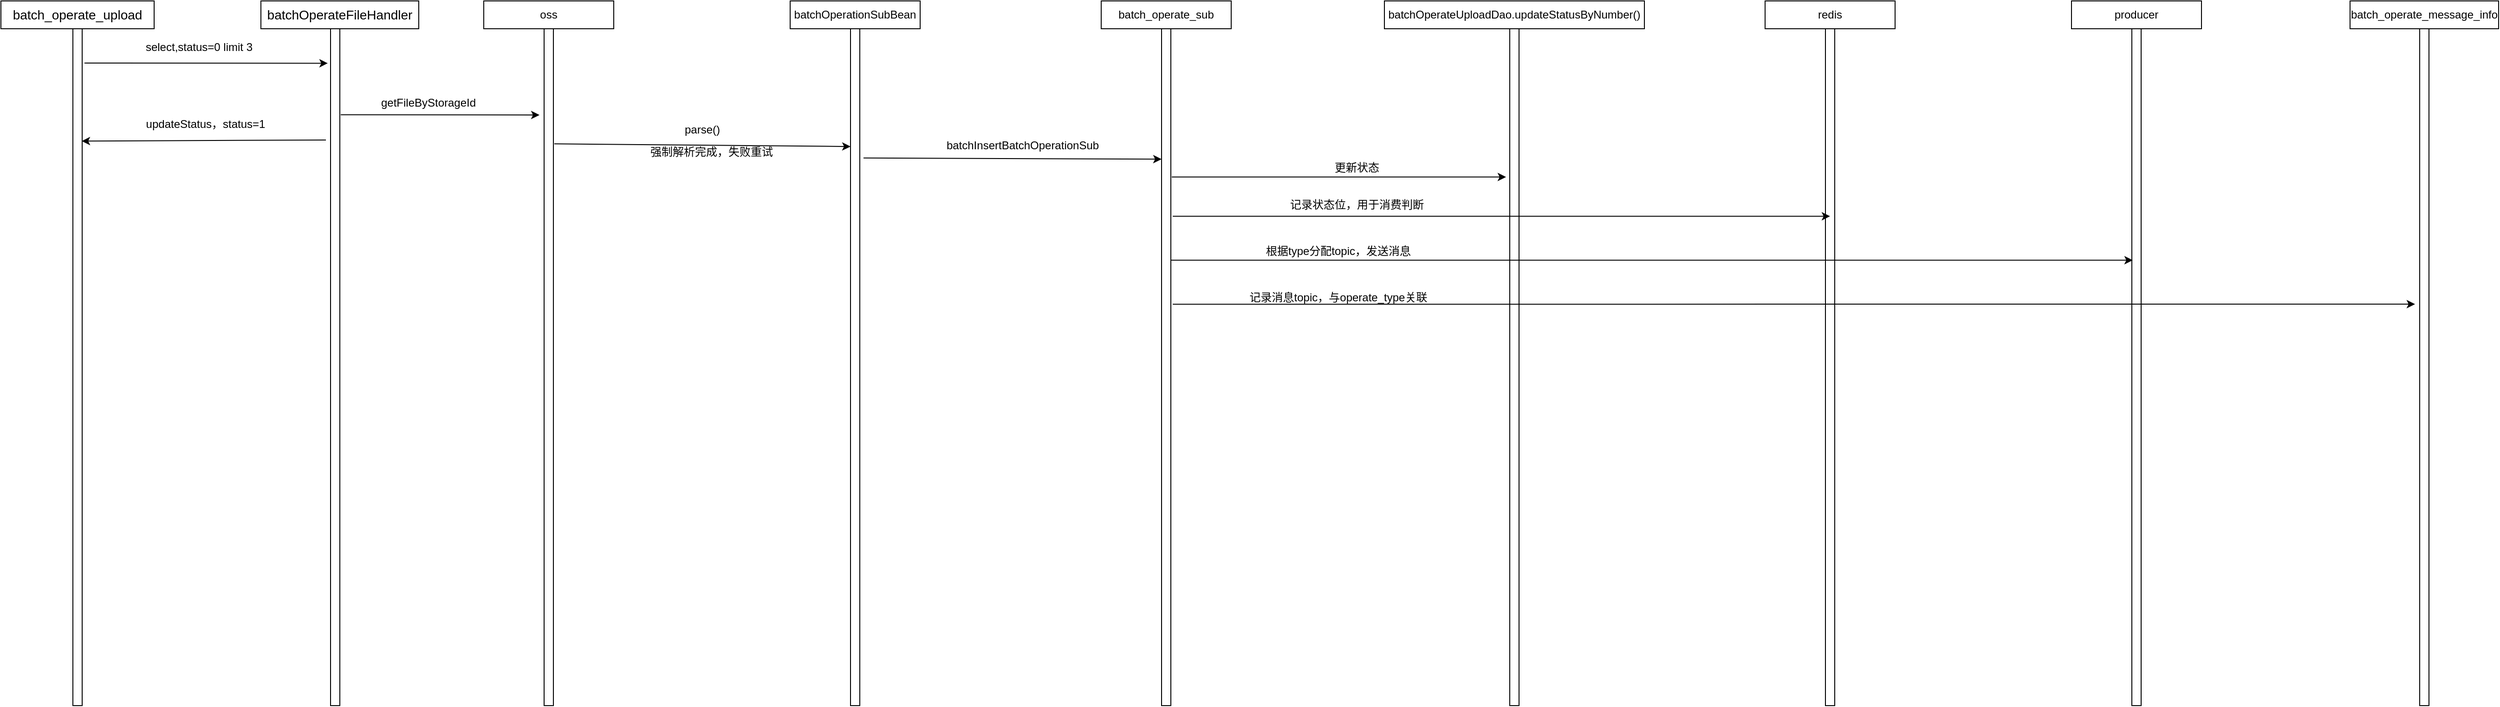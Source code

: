 <mxfile version="14.2.9" type="github">
  <diagram id="SzrN_A2-p0zhfCpZQCAm" name="Page-1">
    <mxGraphModel dx="4916" dy="679" grid="1" gridSize="10" guides="1" tooltips="1" connect="1" arrows="1" fold="1" page="1" pageScale="1" pageWidth="3300" pageHeight="4681" math="0" shadow="0">
      <root>
        <mxCell id="0" />
        <mxCell id="1" parent="0" />
        <mxCell id="zBDOj5Wmzki5_jdscD6F-1" value="&lt;span style=&quot;font-size: 14px&quot;&gt;batchOperateFileHandler&lt;/span&gt;" style="rounded=0;whiteSpace=wrap;html=1;" parent="1" vertex="1">
          <mxGeometry x="100" y="50" width="170" height="30" as="geometry" />
        </mxCell>
        <mxCell id="zBDOj5Wmzki5_jdscD6F-2" value="" style="rounded=0;whiteSpace=wrap;html=1;" parent="1" vertex="1">
          <mxGeometry x="175" y="80" width="10" height="730" as="geometry" />
        </mxCell>
        <mxCell id="zBDOj5Wmzki5_jdscD6F-3" value="batchOperationSubBean" style="rounded=0;whiteSpace=wrap;html=1;" parent="1" vertex="1">
          <mxGeometry x="670" y="50" width="140" height="30" as="geometry" />
        </mxCell>
        <mxCell id="zBDOj5Wmzki5_jdscD6F-4" value="" style="rounded=0;whiteSpace=wrap;html=1;" parent="1" vertex="1">
          <mxGeometry x="735" y="80" width="10" height="730" as="geometry" />
        </mxCell>
        <mxCell id="zBDOj5Wmzki5_jdscD6F-5" value="batch_operate_sub" style="rounded=0;whiteSpace=wrap;html=1;" parent="1" vertex="1">
          <mxGeometry x="1005" y="50" width="140" height="30" as="geometry" />
        </mxCell>
        <mxCell id="zBDOj5Wmzki5_jdscD6F-6" value="" style="rounded=0;whiteSpace=wrap;html=1;" parent="1" vertex="1">
          <mxGeometry x="1070" y="80" width="10" height="730" as="geometry" />
        </mxCell>
        <mxCell id="zBDOj5Wmzki5_jdscD6F-7" value="" style="endArrow=classic;html=1;entryX=-0.3;entryY=0.051;entryDx=0;entryDy=0;entryPerimeter=0;" parent="1" target="zBDOj5Wmzki5_jdscD6F-2" edge="1">
          <mxGeometry width="50" height="50" relative="1" as="geometry">
            <mxPoint x="-90" y="117" as="sourcePoint" />
            <mxPoint x="149" y="117.23" as="targetPoint" />
          </mxGeometry>
        </mxCell>
        <mxCell id="zBDOj5Wmzki5_jdscD6F-8" value="select,status=0 limit 3" style="text;html=1;align=center;verticalAlign=middle;resizable=0;points=[];autosize=1;" parent="1" vertex="1">
          <mxGeometry x="-32" y="90" width="130" height="20" as="geometry" />
        </mxCell>
        <mxCell id="zBDOj5Wmzki5_jdscD6F-9" value="" style="endArrow=classic;html=1;exitX=1.1;exitY=0.17;exitDx=0;exitDy=0;exitPerimeter=0;" parent="1" edge="1" source="0GQ6qkIZAZCKvylmNYfi-5">
          <mxGeometry width="50" height="50" relative="1" as="geometry">
            <mxPoint x="519" y="204.98" as="sourcePoint" />
            <mxPoint x="735" y="207.02" as="targetPoint" />
          </mxGeometry>
        </mxCell>
        <mxCell id="zBDOj5Wmzki5_jdscD6F-10" value="parse()" style="text;html=1;align=center;verticalAlign=middle;resizable=0;points=[];autosize=1;" parent="1" vertex="1">
          <mxGeometry x="550" y="179" width="50" height="20" as="geometry" />
        </mxCell>
        <mxCell id="zBDOj5Wmzki5_jdscD6F-12" value="&lt;span style=&quot;font-size: 14px&quot;&gt;batch_operate_upload&lt;/span&gt;" style="rounded=0;whiteSpace=wrap;html=1;" parent="1" vertex="1">
          <mxGeometry x="-180" y="50" width="165" height="30" as="geometry" />
        </mxCell>
        <mxCell id="zBDOj5Wmzki5_jdscD6F-13" value="" style="rounded=0;whiteSpace=wrap;html=1;" parent="1" vertex="1">
          <mxGeometry x="-102.5" y="80" width="10" height="730" as="geometry" />
        </mxCell>
        <mxCell id="zBDOj5Wmzki5_jdscD6F-16" value="batchOperateUploadDao.updateStatusByNumber()" style="rounded=0;whiteSpace=wrap;html=1;" parent="1" vertex="1">
          <mxGeometry x="1310" y="50" width="280" height="30" as="geometry" />
        </mxCell>
        <mxCell id="zBDOj5Wmzki5_jdscD6F-17" value="" style="rounded=0;whiteSpace=wrap;html=1;" parent="1" vertex="1">
          <mxGeometry x="1445" y="80" width="10" height="730" as="geometry" />
        </mxCell>
        <mxCell id="zBDOj5Wmzki5_jdscD6F-18" value="" style="endArrow=classic;html=1;entryX=0.1;entryY=0.084;entryDx=0;entryDy=0;entryPerimeter=0;" parent="1" edge="1">
          <mxGeometry width="50" height="50" relative="1" as="geometry">
            <mxPoint x="749" y="219.34" as="sourcePoint" />
            <mxPoint x="1070" y="220.66" as="targetPoint" />
          </mxGeometry>
        </mxCell>
        <mxCell id="zBDOj5Wmzki5_jdscD6F-19" value="batchInsertBatchOperationSub" style="text;html=1;align=center;verticalAlign=middle;resizable=0;points=[];autosize=1;" parent="1" vertex="1">
          <mxGeometry x="830" y="196" width="180" height="20" as="geometry" />
        </mxCell>
        <mxCell id="zBDOj5Wmzki5_jdscD6F-20" value="" style="endArrow=classic;html=1;exitX=1.1;exitY=0.219;exitDx=0;exitDy=0;exitPerimeter=0;entryX=-0.4;entryY=0.219;entryDx=0;entryDy=0;entryPerimeter=0;" parent="1" source="zBDOj5Wmzki5_jdscD6F-6" target="zBDOj5Wmzki5_jdscD6F-17" edge="1">
          <mxGeometry width="50" height="50" relative="1" as="geometry">
            <mxPoint x="1050" y="310" as="sourcePoint" />
            <mxPoint x="1446" y="236" as="targetPoint" />
          </mxGeometry>
        </mxCell>
        <mxCell id="zBDOj5Wmzki5_jdscD6F-21" value="更新状态" style="text;html=1;align=center;verticalAlign=middle;resizable=0;points=[];autosize=1;" parent="1" vertex="1">
          <mxGeometry x="1250" y="220" width="60" height="20" as="geometry" />
        </mxCell>
        <mxCell id="0GQ6qkIZAZCKvylmNYfi-1" value="强制解析完成，失败重试" style="text;html=1;align=center;verticalAlign=middle;resizable=0;points=[];autosize=1;" vertex="1" parent="1">
          <mxGeometry x="510" y="203" width="150" height="20" as="geometry" />
        </mxCell>
        <mxCell id="0GQ6qkIZAZCKvylmNYfi-2" value="" style="endArrow=classic;html=1;entryX=0.95;entryY=0.166;entryDx=0;entryDy=0;entryPerimeter=0;" edge="1" parent="1" target="zBDOj5Wmzki5_jdscD6F-13">
          <mxGeometry width="50" height="50" relative="1" as="geometry">
            <mxPoint x="170" y="200" as="sourcePoint" />
            <mxPoint x="80" y="190" as="targetPoint" />
          </mxGeometry>
        </mxCell>
        <mxCell id="0GQ6qkIZAZCKvylmNYfi-3" value="updateStatus，status=1" style="text;html=1;align=center;verticalAlign=middle;resizable=0;points=[];autosize=1;" vertex="1" parent="1">
          <mxGeometry x="-30" y="173" width="140" height="20" as="geometry" />
        </mxCell>
        <mxCell id="0GQ6qkIZAZCKvylmNYfi-4" value="oss" style="rounded=0;whiteSpace=wrap;html=1;" vertex="1" parent="1">
          <mxGeometry x="340" y="50" width="140" height="30" as="geometry" />
        </mxCell>
        <mxCell id="0GQ6qkIZAZCKvylmNYfi-5" value="" style="rounded=0;whiteSpace=wrap;html=1;" vertex="1" parent="1">
          <mxGeometry x="405" y="80" width="10" height="730" as="geometry" />
        </mxCell>
        <mxCell id="0GQ6qkIZAZCKvylmNYfi-7" value="" style="endArrow=classic;html=1;exitX=1.1;exitY=0.127;exitDx=0;exitDy=0;exitPerimeter=0;" edge="1" parent="1" source="zBDOj5Wmzki5_jdscD6F-2">
          <mxGeometry width="50" height="50" relative="1" as="geometry">
            <mxPoint x="260" y="200" as="sourcePoint" />
            <mxPoint x="400" y="173" as="targetPoint" />
          </mxGeometry>
        </mxCell>
        <mxCell id="0GQ6qkIZAZCKvylmNYfi-8" value="getFileByStorageId" style="text;html=1;align=center;verticalAlign=middle;resizable=0;points=[];autosize=1;" vertex="1" parent="1">
          <mxGeometry x="220" y="150" width="120" height="20" as="geometry" />
        </mxCell>
        <mxCell id="0GQ6qkIZAZCKvylmNYfi-9" value="redis" style="rounded=0;whiteSpace=wrap;html=1;" vertex="1" parent="1">
          <mxGeometry x="1720" y="50" width="140" height="30" as="geometry" />
        </mxCell>
        <mxCell id="0GQ6qkIZAZCKvylmNYfi-10" value="" style="rounded=0;whiteSpace=wrap;html=1;" vertex="1" parent="1">
          <mxGeometry x="1785" y="80" width="10" height="730" as="geometry" />
        </mxCell>
        <mxCell id="0GQ6qkIZAZCKvylmNYfi-11" value="producer" style="rounded=0;whiteSpace=wrap;html=1;" vertex="1" parent="1">
          <mxGeometry x="2050" y="50" width="140" height="30" as="geometry" />
        </mxCell>
        <mxCell id="0GQ6qkIZAZCKvylmNYfi-12" value="" style="rounded=0;whiteSpace=wrap;html=1;" vertex="1" parent="1">
          <mxGeometry x="2115" y="80" width="10" height="730" as="geometry" />
        </mxCell>
        <mxCell id="0GQ6qkIZAZCKvylmNYfi-13" value="" style="endArrow=classic;html=1;exitX=1.2;exitY=0.277;exitDx=0;exitDy=0;exitPerimeter=0;entryX=0.5;entryY=0.277;entryDx=0;entryDy=0;entryPerimeter=0;" edge="1" parent="1" source="zBDOj5Wmzki5_jdscD6F-6" target="0GQ6qkIZAZCKvylmNYfi-10">
          <mxGeometry width="50" height="50" relative="1" as="geometry">
            <mxPoint x="1330" y="460" as="sourcePoint" />
            <mxPoint x="1380" y="410" as="targetPoint" />
          </mxGeometry>
        </mxCell>
        <mxCell id="0GQ6qkIZAZCKvylmNYfi-14" value="" style="endArrow=classic;html=1;exitX=1;exitY=0.342;exitDx=0;exitDy=0;exitPerimeter=0;entryX=0.1;entryY=0.342;entryDx=0;entryDy=0;entryPerimeter=0;" edge="1" parent="1" source="zBDOj5Wmzki5_jdscD6F-6" target="0GQ6qkIZAZCKvylmNYfi-12">
          <mxGeometry width="50" height="50" relative="1" as="geometry">
            <mxPoint x="1085" y="303.92" as="sourcePoint" />
            <mxPoint x="2116" y="303.92" as="targetPoint" />
          </mxGeometry>
        </mxCell>
        <mxCell id="0GQ6qkIZAZCKvylmNYfi-15" value="记录状态位，用于消费判断" style="text;html=1;align=center;verticalAlign=middle;resizable=0;points=[];autosize=1;" vertex="1" parent="1">
          <mxGeometry x="1200" y="260" width="160" height="20" as="geometry" />
        </mxCell>
        <mxCell id="0GQ6qkIZAZCKvylmNYfi-16" value="根据type分配topic，发送消息" style="text;html=1;align=center;verticalAlign=middle;resizable=0;points=[];autosize=1;" vertex="1" parent="1">
          <mxGeometry x="1175" y="310" width="170" height="20" as="geometry" />
        </mxCell>
        <mxCell id="0GQ6qkIZAZCKvylmNYfi-17" value="batch_operate_message_info" style="rounded=0;whiteSpace=wrap;html=1;" vertex="1" parent="1">
          <mxGeometry x="2350" y="50" width="160" height="30" as="geometry" />
        </mxCell>
        <mxCell id="0GQ6qkIZAZCKvylmNYfi-18" value="" style="rounded=0;whiteSpace=wrap;html=1;" vertex="1" parent="1">
          <mxGeometry x="2425" y="80" width="10" height="730" as="geometry" />
        </mxCell>
        <mxCell id="0GQ6qkIZAZCKvylmNYfi-19" value="" style="endArrow=classic;html=1;exitX=1.2;exitY=0.407;exitDx=0;exitDy=0;exitPerimeter=0;" edge="1" parent="1" source="zBDOj5Wmzki5_jdscD6F-6">
          <mxGeometry width="50" height="50" relative="1" as="geometry">
            <mxPoint x="1200" y="440" as="sourcePoint" />
            <mxPoint x="2420" y="377" as="targetPoint" />
          </mxGeometry>
        </mxCell>
        <mxCell id="0GQ6qkIZAZCKvylmNYfi-20" value="记录消息topic，与operate_type关联" style="text;html=1;align=center;verticalAlign=middle;resizable=0;points=[];autosize=1;" vertex="1" parent="1">
          <mxGeometry x="1155" y="360" width="210" height="20" as="geometry" />
        </mxCell>
      </root>
    </mxGraphModel>
  </diagram>
</mxfile>
